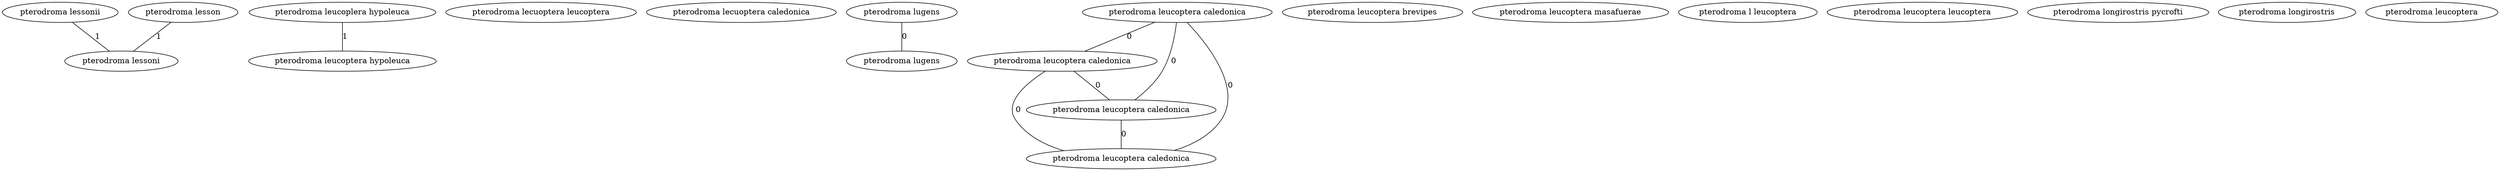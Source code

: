 graph G {
873085 [label="pterodroma lessonii"];
5156020 [label="pterodroma lesson"];
5090059 [label="pterodroma leucoplera hypoleuca"];
4520747 [label="pterodroma lecuoptera leucoptera"];
4520746 [label="pterodroma lecuoptera caledonica"];
4271801 [label="pterodroma lugens"];
40228 [label="pterodroma leucoptera caledonica"];
397795 [label="pterodroma leucoptera brevipes"];
333391 [label="pterodroma lessoni"];
3151536 [label="pterodroma leucoptera masafuerae"];
3082944 [label="pterodroma l leucoptera"];
3060302 [label="pterodroma lugens"];
284426 [label="pterodroma leucoptera leucoptera"];
284425 [label="pterodroma leucoptera caledonica"];
2342300 [label="pterodroma longirostris pycrofti"];
2269628 [label="pterodroma leucoptera hypoleuca"];
1819335 [label="pterodroma leucoptera caledonica"];
1819334 [label="pterodroma leucoptera caledonica"];
160190 [label="pterodroma longirostris"];
12212 [label="pterodroma leucoptera"];
873085 -- 333391 [label="1"];
5156020 -- 333391 [label="1"];
5090059 -- 2269628 [label="1"];
4271801 -- 3060302 [label="0"];
40228 -- 284425 [label="0"];
40228 -- 1819335 [label="0"];
40228 -- 1819334 [label="0"];
284425 -- 1819335 [label="0"];
284425 -- 1819334 [label="0"];
1819335 -- 1819334 [label="0"];
}
